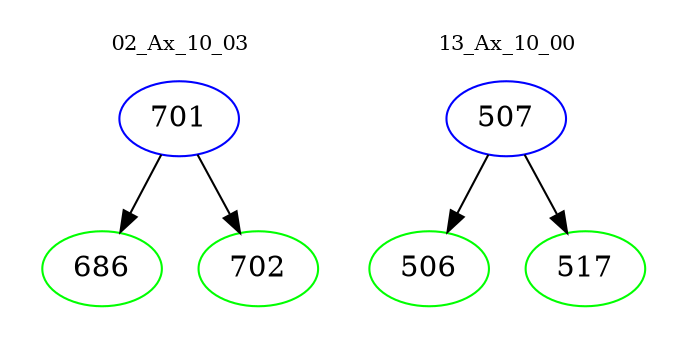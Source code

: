 digraph{
subgraph cluster_0 {
color = white
label = "02_Ax_10_03";
fontsize=10;
T0_701 [label="701", color="blue"]
T0_701 -> T0_686 [color="black"]
T0_686 [label="686", color="green"]
T0_701 -> T0_702 [color="black"]
T0_702 [label="702", color="green"]
}
subgraph cluster_1 {
color = white
label = "13_Ax_10_00";
fontsize=10;
T1_507 [label="507", color="blue"]
T1_507 -> T1_506 [color="black"]
T1_506 [label="506", color="green"]
T1_507 -> T1_517 [color="black"]
T1_517 [label="517", color="green"]
}
}
